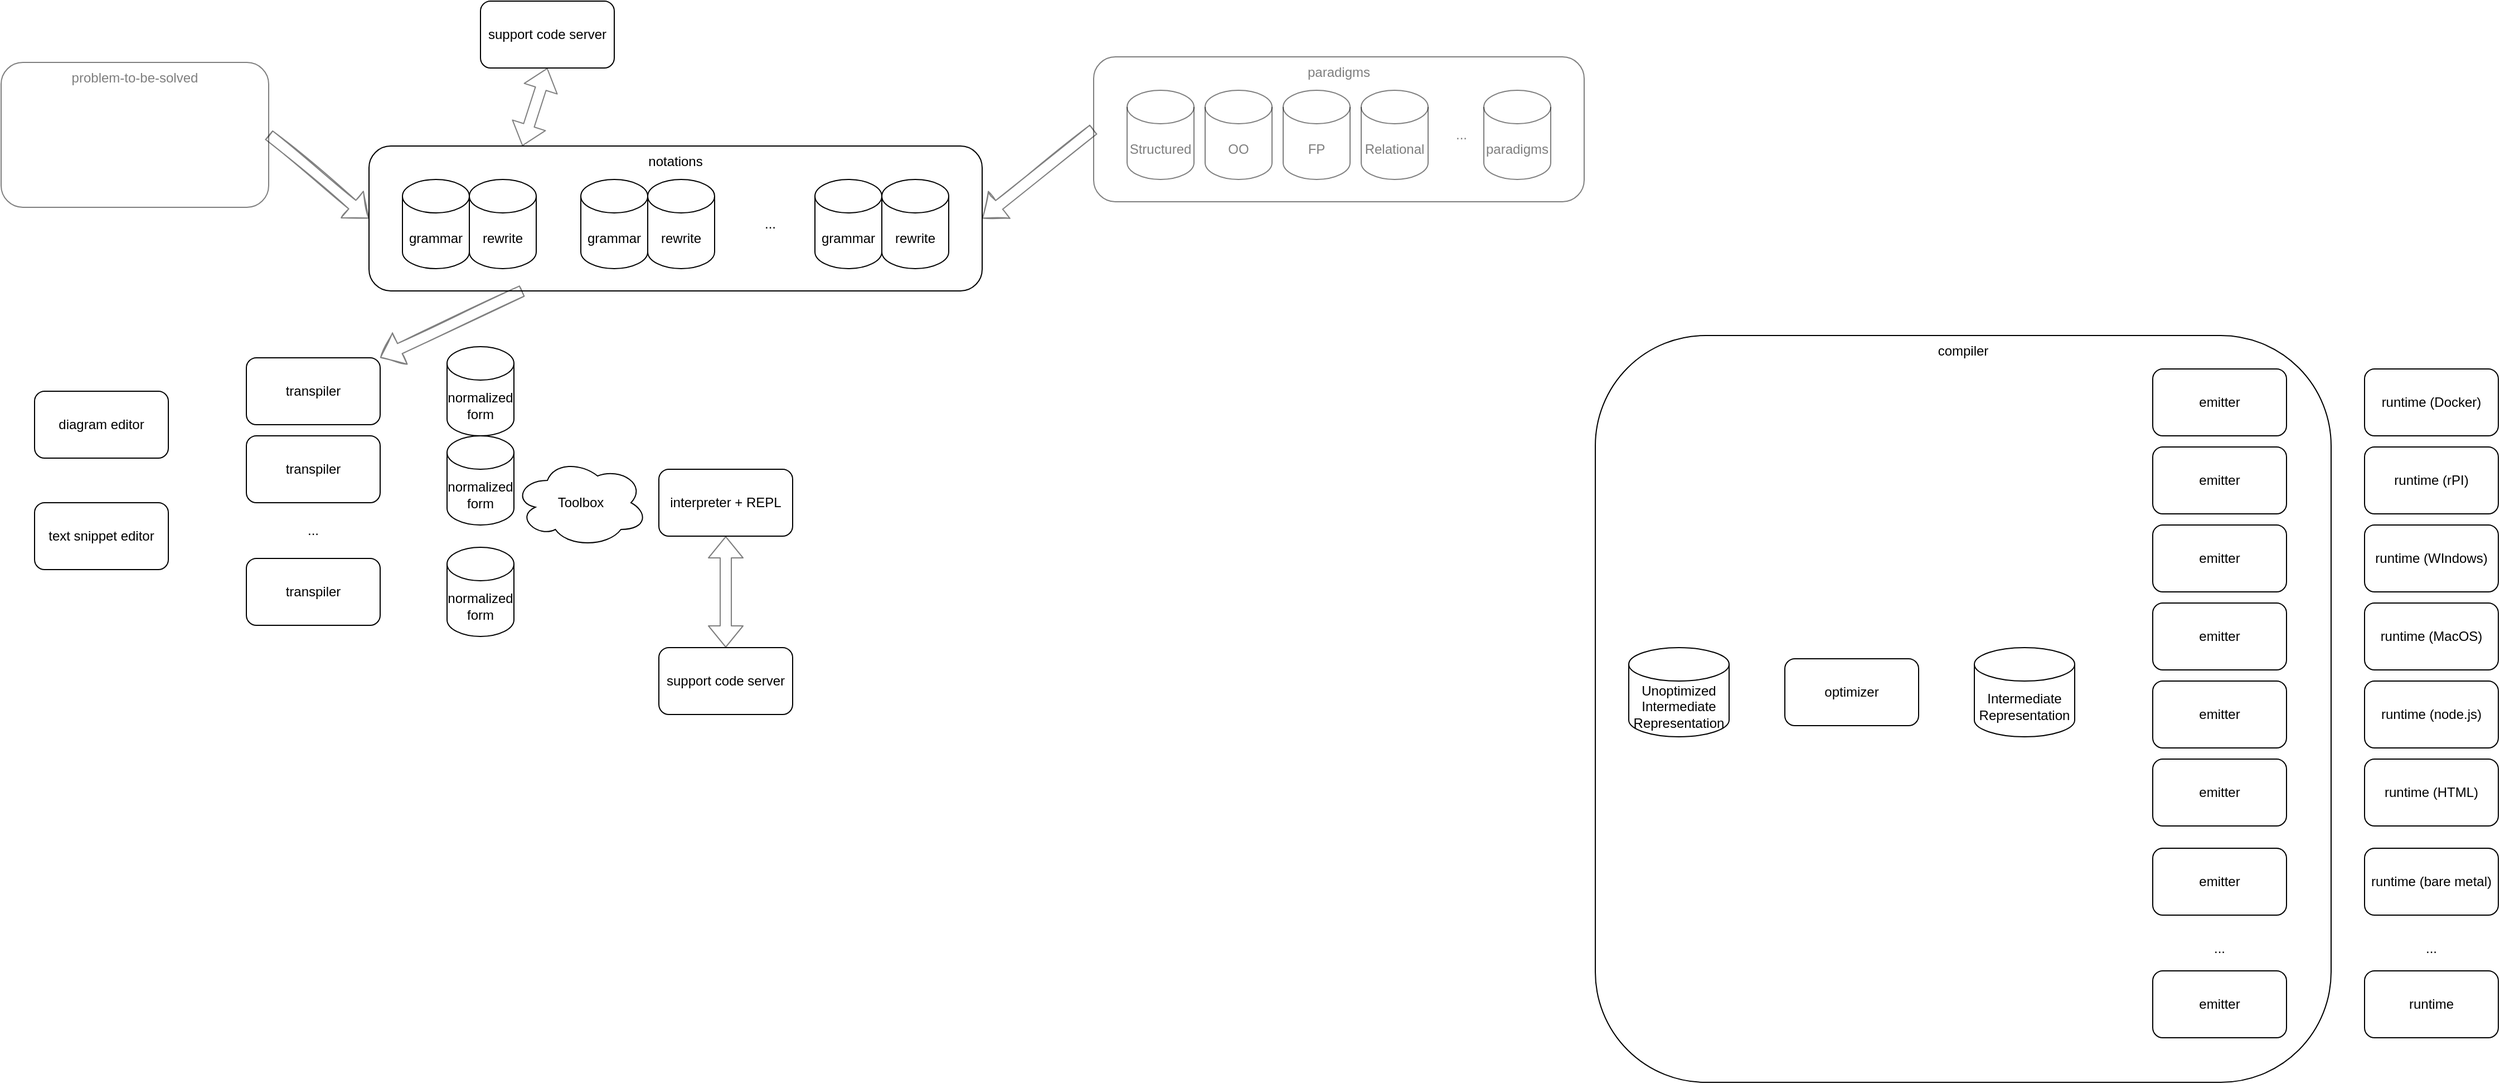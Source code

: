 <mxfile version="14.6.13" type="device" pages="2"><diagram id="VrNBzTi7ZnKgI4KOCtSY" name="Page-1"><mxGraphModel dx="2206" dy="1656" grid="1" gridSize="10" guides="1" tooltips="1" connect="1" arrows="1" fold="1" page="1" pageScale="1" pageWidth="1100" pageHeight="850" math="0" shadow="0"><root><mxCell id="0"/><mxCell id="1" parent="0"/><mxCell id="-MGY4pXZXUhpsx5RkUD6-26" value="notations" style="rounded=1;whiteSpace=wrap;html=1;verticalAlign=top;" parent="1" vertex="1"><mxGeometry x="170" y="10" width="550" height="130" as="geometry"/></mxCell><mxCell id="-MGY4pXZXUhpsx5RkUD6-1" value="interpreter + REPL" style="rounded=1;whiteSpace=wrap;html=1;" parent="1" vertex="1"><mxGeometry x="430" y="300" width="120" height="60" as="geometry"/></mxCell><mxCell id="-MGY4pXZXUhpsx5RkUD6-2" value="compiler" style="rounded=1;whiteSpace=wrap;html=1;verticalAlign=top;" parent="1" vertex="1"><mxGeometry x="1270" y="180" width="660" height="670" as="geometry"/></mxCell><mxCell id="-MGY4pXZXUhpsx5RkUD6-5" value="optimizer" style="rounded=1;whiteSpace=wrap;html=1;" parent="1" vertex="1"><mxGeometry x="1440" y="470" width="120" height="60" as="geometry"/></mxCell><mxCell id="-MGY4pXZXUhpsx5RkUD6-6" value="emitter" style="rounded=1;whiteSpace=wrap;html=1;" parent="1" vertex="1"><mxGeometry x="1770" y="280" width="120" height="60" as="geometry"/></mxCell><mxCell id="-MGY4pXZXUhpsx5RkUD6-7" value="emitter" style="rounded=1;whiteSpace=wrap;html=1;" parent="1" vertex="1"><mxGeometry x="1770" y="420" width="120" height="60" as="geometry"/></mxCell><mxCell id="-MGY4pXZXUhpsx5RkUD6-8" value="emitter" style="rounded=1;whiteSpace=wrap;html=1;" parent="1" vertex="1"><mxGeometry x="1770" y="750" width="120" height="60" as="geometry"/></mxCell><mxCell id="-MGY4pXZXUhpsx5RkUD6-9" value="..." style="text;html=1;strokeColor=none;fillColor=none;align=center;verticalAlign=middle;whiteSpace=wrap;rounded=0;" parent="1" vertex="1"><mxGeometry x="1810" y="720" width="40" height="20" as="geometry"/></mxCell><mxCell id="-MGY4pXZXUhpsx5RkUD6-10" value="diagram editor" style="rounded=1;whiteSpace=wrap;html=1;" parent="1" vertex="1"><mxGeometry x="-130" y="230" width="120" height="60" as="geometry"/></mxCell><mxCell id="-MGY4pXZXUhpsx5RkUD6-11" value="text snippet editor" style="rounded=1;whiteSpace=wrap;html=1;" parent="1" vertex="1"><mxGeometry x="-130" y="330" width="120" height="60" as="geometry"/></mxCell><mxCell id="-MGY4pXZXUhpsx5RkUD6-12" value="Toolbox" style="ellipse;shape=cloud;whiteSpace=wrap;html=1;" parent="1" vertex="1"><mxGeometry x="300" y="290" width="120" height="80" as="geometry"/></mxCell><mxCell id="-MGY4pXZXUhpsx5RkUD6-13" value="grammar" style="shape=cylinder3;whiteSpace=wrap;html=1;boundedLbl=1;backgroundOutline=1;size=15;" parent="1" vertex="1"><mxGeometry x="200" y="40" width="60" height="80" as="geometry"/></mxCell><mxCell id="-MGY4pXZXUhpsx5RkUD6-14" value="rewrite" style="shape=cylinder3;whiteSpace=wrap;html=1;boundedLbl=1;backgroundOutline=1;size=15;" parent="1" vertex="1"><mxGeometry x="260" y="40" width="60" height="80" as="geometry"/></mxCell><mxCell id="-MGY4pXZXUhpsx5RkUD6-15" value="grammar" style="shape=cylinder3;whiteSpace=wrap;html=1;boundedLbl=1;backgroundOutline=1;size=15;" parent="1" vertex="1"><mxGeometry x="360" y="40" width="60" height="80" as="geometry"/></mxCell><mxCell id="-MGY4pXZXUhpsx5RkUD6-16" value="rewrite" style="shape=cylinder3;whiteSpace=wrap;html=1;boundedLbl=1;backgroundOutline=1;size=15;" parent="1" vertex="1"><mxGeometry x="420" y="40" width="60" height="80" as="geometry"/></mxCell><mxCell id="-MGY4pXZXUhpsx5RkUD6-17" value="..." style="text;html=1;strokeColor=none;fillColor=none;align=center;verticalAlign=middle;whiteSpace=wrap;rounded=0;" parent="1" vertex="1"><mxGeometry x="510" y="70" width="40" height="20" as="geometry"/></mxCell><mxCell id="-MGY4pXZXUhpsx5RkUD6-18" value="grammar" style="shape=cylinder3;whiteSpace=wrap;html=1;boundedLbl=1;backgroundOutline=1;size=15;" parent="1" vertex="1"><mxGeometry x="570" y="40" width="60" height="80" as="geometry"/></mxCell><mxCell id="-MGY4pXZXUhpsx5RkUD6-19" value="rewrite" style="shape=cylinder3;whiteSpace=wrap;html=1;boundedLbl=1;backgroundOutline=1;size=15;" parent="1" vertex="1"><mxGeometry x="630" y="40" width="60" height="80" as="geometry"/></mxCell><mxCell id="-MGY4pXZXUhpsx5RkUD6-21" value="runtime (rPI)" style="rounded=1;whiteSpace=wrap;html=1;" parent="1" vertex="1"><mxGeometry x="1960" y="280" width="120" height="60" as="geometry"/></mxCell><mxCell id="-MGY4pXZXUhpsx5RkUD6-22" value="runtime (MacOS)" style="rounded=1;whiteSpace=wrap;html=1;" parent="1" vertex="1"><mxGeometry x="1960" y="420" width="120" height="60" as="geometry"/></mxCell><mxCell id="-MGY4pXZXUhpsx5RkUD6-23" value="runtime" style="rounded=1;whiteSpace=wrap;html=1;" parent="1" vertex="1"><mxGeometry x="1960" y="750" width="120" height="60" as="geometry"/></mxCell><mxCell id="-MGY4pXZXUhpsx5RkUD6-24" value="..." style="text;html=1;strokeColor=none;fillColor=none;align=center;verticalAlign=middle;whiteSpace=wrap;rounded=0;" parent="1" vertex="1"><mxGeometry x="2000" y="720" width="40" height="20" as="geometry"/></mxCell><mxCell id="-MGY4pXZXUhpsx5RkUD6-25" value="normalized form" style="shape=cylinder3;whiteSpace=wrap;html=1;boundedLbl=1;backgroundOutline=1;size=15;" parent="1" vertex="1"><mxGeometry x="240" y="190" width="60" height="80" as="geometry"/></mxCell><mxCell id="-MGY4pXZXUhpsx5RkUD6-27" value="transpiler" style="rounded=1;whiteSpace=wrap;html=1;" parent="1" vertex="1"><mxGeometry x="60" y="200" width="120" height="60" as="geometry"/></mxCell><mxCell id="-MGY4pXZXUhpsx5RkUD6-28" value="transpiler" style="rounded=1;whiteSpace=wrap;html=1;" parent="1" vertex="1"><mxGeometry x="60" y="270" width="120" height="60" as="geometry"/></mxCell><mxCell id="-MGY4pXZXUhpsx5RkUD6-29" value="transpiler" style="rounded=1;whiteSpace=wrap;html=1;" parent="1" vertex="1"><mxGeometry x="60" y="380" width="120" height="60" as="geometry"/></mxCell><mxCell id="-MGY4pXZXUhpsx5RkUD6-30" value="..." style="text;html=1;strokeColor=none;fillColor=none;align=center;verticalAlign=middle;whiteSpace=wrap;rounded=0;" parent="1" vertex="1"><mxGeometry x="100" y="345" width="40" height="20" as="geometry"/></mxCell><mxCell id="-MGY4pXZXUhpsx5RkUD6-31" value="paradigms" style="rounded=1;whiteSpace=wrap;html=1;verticalAlign=top;opacity=50;textOpacity=50;" parent="1" vertex="1"><mxGeometry x="820" y="-70" width="440" height="130" as="geometry"/></mxCell><mxCell id="-MGY4pXZXUhpsx5RkUD6-32" value="Structured" style="shape=cylinder3;whiteSpace=wrap;html=1;boundedLbl=1;backgroundOutline=1;size=15;opacity=50;textOpacity=50;" parent="1" vertex="1"><mxGeometry x="850" y="-40" width="60" height="80" as="geometry"/></mxCell><mxCell id="-MGY4pXZXUhpsx5RkUD6-34" value="OO" style="shape=cylinder3;whiteSpace=wrap;html=1;boundedLbl=1;backgroundOutline=1;size=15;opacity=50;textOpacity=50;" parent="1" vertex="1"><mxGeometry x="920" y="-40" width="60" height="80" as="geometry"/></mxCell><mxCell id="-MGY4pXZXUhpsx5RkUD6-36" value="..." style="text;html=1;strokeColor=none;fillColor=none;align=center;verticalAlign=middle;whiteSpace=wrap;rounded=0;opacity=50;textOpacity=50;" parent="1" vertex="1"><mxGeometry x="1130" y="-10" width="40" height="20" as="geometry"/></mxCell><mxCell id="-MGY4pXZXUhpsx5RkUD6-37" value="paradigms" style="shape=cylinder3;whiteSpace=wrap;html=1;boundedLbl=1;backgroundOutline=1;size=15;opacity=50;textOpacity=50;" parent="1" vertex="1"><mxGeometry x="1170" y="-40" width="60" height="80" as="geometry"/></mxCell><mxCell id="-MGY4pXZXUhpsx5RkUD6-39" value="FP" style="shape=cylinder3;whiteSpace=wrap;html=1;boundedLbl=1;backgroundOutline=1;size=15;opacity=50;textOpacity=50;" parent="1" vertex="1"><mxGeometry x="990" y="-40" width="60" height="80" as="geometry"/></mxCell><mxCell id="-MGY4pXZXUhpsx5RkUD6-40" value="Relational" style="shape=cylinder3;whiteSpace=wrap;html=1;boundedLbl=1;backgroundOutline=1;size=15;opacity=50;textOpacity=50;" parent="1" vertex="1"><mxGeometry x="1060" y="-40" width="60" height="80" as="geometry"/></mxCell><mxCell id="-MGY4pXZXUhpsx5RkUD6-41" value="" style="shape=flexArrow;endArrow=classic;html=1;entryX=1;entryY=0.5;entryDx=0;entryDy=0;exitX=0;exitY=0.5;exitDx=0;exitDy=0;sketch=1;rounded=0;opacity=50;" parent="1" source="-MGY4pXZXUhpsx5RkUD6-31" target="-MGY4pXZXUhpsx5RkUD6-26" edge="1"><mxGeometry width="50" height="50" relative="1" as="geometry"><mxPoint x="920" y="290" as="sourcePoint"/><mxPoint x="970" y="240" as="targetPoint"/></mxGeometry></mxCell><mxCell id="-MGY4pXZXUhpsx5RkUD6-42" value="emitter" style="rounded=1;whiteSpace=wrap;html=1;" parent="1" vertex="1"><mxGeometry x="1770" y="350" width="120" height="60" as="geometry"/></mxCell><mxCell id="-MGY4pXZXUhpsx5RkUD6-43" value="runtime (WIndows)" style="rounded=1;whiteSpace=wrap;html=1;" parent="1" vertex="1"><mxGeometry x="1960" y="350" width="120" height="60" as="geometry"/></mxCell><mxCell id="-MGY4pXZXUhpsx5RkUD6-56" value="emitter" style="rounded=1;whiteSpace=wrap;html=1;" parent="1" vertex="1"><mxGeometry x="1770" y="490" width="120" height="60" as="geometry"/></mxCell><mxCell id="-MGY4pXZXUhpsx5RkUD6-57" value="runtime (node.js)" style="rounded=1;whiteSpace=wrap;html=1;" parent="1" vertex="1"><mxGeometry x="1960" y="490" width="120" height="60" as="geometry"/></mxCell><mxCell id="-MGY4pXZXUhpsx5RkUD6-58" value="emitter" style="rounded=1;whiteSpace=wrap;html=1;" parent="1" vertex="1"><mxGeometry x="1770" y="560" width="120" height="60" as="geometry"/></mxCell><mxCell id="-MGY4pXZXUhpsx5RkUD6-59" value="runtime (HTML)" style="rounded=1;whiteSpace=wrap;html=1;" parent="1" vertex="1"><mxGeometry x="1960" y="560" width="120" height="60" as="geometry"/></mxCell><mxCell id="-MGY4pXZXUhpsx5RkUD6-60" value="normalized form" style="shape=cylinder3;whiteSpace=wrap;html=1;boundedLbl=1;backgroundOutline=1;size=15;" parent="1" vertex="1"><mxGeometry x="240" y="270" width="60" height="80" as="geometry"/></mxCell><mxCell id="-MGY4pXZXUhpsx5RkUD6-61" value="normalized form" style="shape=cylinder3;whiteSpace=wrap;html=1;boundedLbl=1;backgroundOutline=1;size=15;" parent="1" vertex="1"><mxGeometry x="240" y="370" width="60" height="80" as="geometry"/></mxCell><mxCell id="-MGY4pXZXUhpsx5RkUD6-62" value="Intermediate&lt;br&gt;Representation" style="shape=cylinder3;whiteSpace=wrap;html=1;boundedLbl=1;backgroundOutline=1;size=15;" parent="1" vertex="1"><mxGeometry x="1610" y="460" width="90" height="80" as="geometry"/></mxCell><mxCell id="-MGY4pXZXUhpsx5RkUD6-63" value="emitter" style="rounded=1;whiteSpace=wrap;html=1;" parent="1" vertex="1"><mxGeometry x="1770" y="640" width="120" height="60" as="geometry"/></mxCell><mxCell id="-MGY4pXZXUhpsx5RkUD6-64" value="runtime (bare metal)" style="rounded=1;whiteSpace=wrap;html=1;" parent="1" vertex="1"><mxGeometry x="1960" y="640" width="120" height="60" as="geometry"/></mxCell><mxCell id="-MGY4pXZXUhpsx5RkUD6-65" value="" style="shape=flexArrow;endArrow=classic;html=1;entryX=1;entryY=0;entryDx=0;entryDy=0;exitX=0.25;exitY=1;exitDx=0;exitDy=0;sketch=1;rounded=0;opacity=50;" parent="1" source="-MGY4pXZXUhpsx5RkUD6-26" target="-MGY4pXZXUhpsx5RkUD6-27" edge="1"><mxGeometry width="50" height="50" relative="1" as="geometry"><mxPoint x="440" y="160" as="sourcePoint"/><mxPoint x="340" y="240" as="targetPoint"/></mxGeometry></mxCell><mxCell id="-MGY4pXZXUhpsx5RkUD6-66" value="Unoptimized&lt;br&gt;Intermediate&lt;br&gt;Representation" style="shape=cylinder3;whiteSpace=wrap;html=1;boundedLbl=1;backgroundOutline=1;size=15;" parent="1" vertex="1"><mxGeometry x="1300" y="460" width="90" height="80" as="geometry"/></mxCell><mxCell id="-MGY4pXZXUhpsx5RkUD6-67" value="emitter" style="rounded=1;whiteSpace=wrap;html=1;" parent="1" vertex="1"><mxGeometry x="1770" y="210" width="120" height="60" as="geometry"/></mxCell><mxCell id="-MGY4pXZXUhpsx5RkUD6-68" value="runtime (Docker)" style="rounded=1;whiteSpace=wrap;html=1;" parent="1" vertex="1"><mxGeometry x="1960" y="210" width="120" height="60" as="geometry"/></mxCell><mxCell id="-MGY4pXZXUhpsx5RkUD6-69" value="support code server" style="rounded=1;whiteSpace=wrap;html=1;" parent="1" vertex="1"><mxGeometry x="430" y="460" width="120" height="60" as="geometry"/></mxCell><mxCell id="-MGY4pXZXUhpsx5RkUD6-70" value="" style="shape=flexArrow;endArrow=classic;startArrow=classic;html=1;opacity=50;entryX=0.5;entryY=1;entryDx=0;entryDy=0;" parent="1" target="-MGY4pXZXUhpsx5RkUD6-1" edge="1"><mxGeometry width="100" height="100" relative="1" as="geometry"><mxPoint x="490" y="460" as="sourcePoint"/><mxPoint x="570" y="400" as="targetPoint"/></mxGeometry></mxCell><mxCell id="1OcBo8swEpJ-16t5-wqH-1" value="problem-to-be-solved" style="rounded=1;whiteSpace=wrap;html=1;verticalAlign=top;opacity=50;textOpacity=50;" vertex="1" parent="1"><mxGeometry x="-160" y="-65" width="240" height="130" as="geometry"/></mxCell><mxCell id="1OcBo8swEpJ-16t5-wqH-8" value="" style="shape=flexArrow;endArrow=classic;html=1;entryX=0;entryY=0.5;entryDx=0;entryDy=0;exitX=1;exitY=0.5;exitDx=0;exitDy=0;sketch=1;rounded=0;opacity=50;" edge="1" parent="1" source="1OcBo8swEpJ-16t5-wqH-1" target="-MGY4pXZXUhpsx5RkUD6-26"><mxGeometry width="50" height="50" relative="1" as="geometry"><mxPoint x="830" y="5" as="sourcePoint"/><mxPoint x="730" y="85" as="targetPoint"/></mxGeometry></mxCell><mxCell id="aLnm9FbaRk4n4bxKzAi1-1" value="support code server" style="rounded=1;whiteSpace=wrap;html=1;" vertex="1" parent="1"><mxGeometry x="270" y="-120" width="120" height="60" as="geometry"/></mxCell><mxCell id="aLnm9FbaRk4n4bxKzAi1-2" value="" style="shape=flexArrow;endArrow=classic;startArrow=classic;html=1;opacity=50;entryX=0.5;entryY=1;entryDx=0;entryDy=0;exitX=0.25;exitY=0;exitDx=0;exitDy=0;" edge="1" parent="1" source="-MGY4pXZXUhpsx5RkUD6-26" target="aLnm9FbaRk4n4bxKzAi1-1"><mxGeometry width="100" height="100" relative="1" as="geometry"><mxPoint x="460" y="10" as="sourcePoint"/><mxPoint x="460" y="-90" as="targetPoint"/></mxGeometry></mxCell></root></mxGraphModel></diagram><diagram name="technologies" id="iewdpzXfHkTD5tDiHWxM"><mxGraphModel dx="2206" dy="1656" grid="1" gridSize="10" guides="1" tooltips="1" connect="1" arrows="1" fold="1" page="1" pageScale="1" pageWidth="1100" pageHeight="850" math="0" shadow="0"><root><mxCell id="C7EG3Fc0nd4lg2Vo330a-0"/><mxCell id="C7EG3Fc0nd4lg2Vo330a-1" parent="C7EG3Fc0nd4lg2Vo330a-0"/><mxCell id="C7EG3Fc0nd4lg2Vo330a-2" value="notations" style="rounded=1;whiteSpace=wrap;html=1;verticalAlign=top;textOpacity=50;opacity=50;" vertex="1" parent="C7EG3Fc0nd4lg2Vo330a-1"><mxGeometry x="170" y="10" width="550" height="130" as="geometry"/></mxCell><mxCell id="C7EG3Fc0nd4lg2Vo330a-3" value="interpreter + REPL" style="rounded=1;whiteSpace=wrap;html=1;textOpacity=50;opacity=50;" vertex="1" parent="C7EG3Fc0nd4lg2Vo330a-1"><mxGeometry x="430" y="300" width="120" height="60" as="geometry"/></mxCell><mxCell id="C7EG3Fc0nd4lg2Vo330a-4" value="compiler" style="rounded=1;whiteSpace=wrap;html=1;verticalAlign=top;textOpacity=50;opacity=50;" vertex="1" parent="C7EG3Fc0nd4lg2Vo330a-1"><mxGeometry x="1270" y="180" width="660" height="670" as="geometry"/></mxCell><mxCell id="C7EG3Fc0nd4lg2Vo330a-5" value="optimizer" style="rounded=1;whiteSpace=wrap;html=1;textOpacity=50;opacity=50;" vertex="1" parent="C7EG3Fc0nd4lg2Vo330a-1"><mxGeometry x="1440" y="470" width="120" height="60" as="geometry"/></mxCell><mxCell id="C7EG3Fc0nd4lg2Vo330a-6" value="emitter" style="rounded=1;whiteSpace=wrap;html=1;textOpacity=50;opacity=50;" vertex="1" parent="C7EG3Fc0nd4lg2Vo330a-1"><mxGeometry x="1770" y="280" width="120" height="60" as="geometry"/></mxCell><mxCell id="C7EG3Fc0nd4lg2Vo330a-7" value="emitter" style="rounded=1;whiteSpace=wrap;html=1;textOpacity=50;opacity=50;" vertex="1" parent="C7EG3Fc0nd4lg2Vo330a-1"><mxGeometry x="1770" y="420" width="120" height="60" as="geometry"/></mxCell><mxCell id="C7EG3Fc0nd4lg2Vo330a-8" value="emitter" style="rounded=1;whiteSpace=wrap;html=1;textOpacity=50;opacity=50;" vertex="1" parent="C7EG3Fc0nd4lg2Vo330a-1"><mxGeometry x="1770" y="750" width="120" height="60" as="geometry"/></mxCell><mxCell id="C7EG3Fc0nd4lg2Vo330a-9" value="..." style="text;html=1;strokeColor=none;fillColor=none;align=center;verticalAlign=middle;whiteSpace=wrap;rounded=0;textOpacity=50;opacity=50;" vertex="1" parent="C7EG3Fc0nd4lg2Vo330a-1"><mxGeometry x="1810" y="720" width="40" height="20" as="geometry"/></mxCell><mxCell id="C7EG3Fc0nd4lg2Vo330a-10" value="diagram editor" style="rounded=1;whiteSpace=wrap;html=1;textOpacity=50;opacity=50;verticalAlign=top;" vertex="1" parent="C7EG3Fc0nd4lg2Vo330a-1"><mxGeometry x="-130" y="230" width="120" height="60" as="geometry"/></mxCell><mxCell id="C7EG3Fc0nd4lg2Vo330a-11" value="text snippet editor" style="rounded=1;whiteSpace=wrap;html=1;textOpacity=50;opacity=50;verticalAlign=top;" vertex="1" parent="C7EG3Fc0nd4lg2Vo330a-1"><mxGeometry x="-130" y="330" width="120" height="60" as="geometry"/></mxCell><mxCell id="C7EG3Fc0nd4lg2Vo330a-12" value="Toolbox" style="ellipse;shape=cloud;whiteSpace=wrap;html=1;textOpacity=50;opacity=50;" vertex="1" parent="C7EG3Fc0nd4lg2Vo330a-1"><mxGeometry x="300" y="290" width="120" height="80" as="geometry"/></mxCell><mxCell id="C7EG3Fc0nd4lg2Vo330a-13" value="grammar" style="shape=cylinder3;whiteSpace=wrap;html=1;boundedLbl=1;backgroundOutline=1;size=15;textOpacity=50;opacity=50;" vertex="1" parent="C7EG3Fc0nd4lg2Vo330a-1"><mxGeometry x="200" y="40" width="60" height="80" as="geometry"/></mxCell><mxCell id="C7EG3Fc0nd4lg2Vo330a-14" value="rewrite" style="shape=cylinder3;whiteSpace=wrap;html=1;boundedLbl=1;backgroundOutline=1;size=15;textOpacity=50;opacity=50;" vertex="1" parent="C7EG3Fc0nd4lg2Vo330a-1"><mxGeometry x="260" y="40" width="60" height="80" as="geometry"/></mxCell><mxCell id="C7EG3Fc0nd4lg2Vo330a-15" value="grammar" style="shape=cylinder3;whiteSpace=wrap;html=1;boundedLbl=1;backgroundOutline=1;size=15;textOpacity=50;opacity=50;" vertex="1" parent="C7EG3Fc0nd4lg2Vo330a-1"><mxGeometry x="360" y="40" width="60" height="80" as="geometry"/></mxCell><mxCell id="C7EG3Fc0nd4lg2Vo330a-16" value="rewrite" style="shape=cylinder3;whiteSpace=wrap;html=1;boundedLbl=1;backgroundOutline=1;size=15;textOpacity=50;opacity=50;" vertex="1" parent="C7EG3Fc0nd4lg2Vo330a-1"><mxGeometry x="420" y="40" width="60" height="80" as="geometry"/></mxCell><mxCell id="C7EG3Fc0nd4lg2Vo330a-17" value="..." style="text;html=1;strokeColor=none;fillColor=none;align=center;verticalAlign=middle;whiteSpace=wrap;rounded=0;textOpacity=50;opacity=50;" vertex="1" parent="C7EG3Fc0nd4lg2Vo330a-1"><mxGeometry x="510" y="70" width="40" height="20" as="geometry"/></mxCell><mxCell id="C7EG3Fc0nd4lg2Vo330a-18" value="grammar" style="shape=cylinder3;whiteSpace=wrap;html=1;boundedLbl=1;backgroundOutline=1;size=15;textOpacity=50;opacity=50;" vertex="1" parent="C7EG3Fc0nd4lg2Vo330a-1"><mxGeometry x="570" y="40" width="60" height="80" as="geometry"/></mxCell><mxCell id="C7EG3Fc0nd4lg2Vo330a-19" value="rewrite" style="shape=cylinder3;whiteSpace=wrap;html=1;boundedLbl=1;backgroundOutline=1;size=15;textOpacity=50;opacity=50;" vertex="1" parent="C7EG3Fc0nd4lg2Vo330a-1"><mxGeometry x="630" y="40" width="60" height="80" as="geometry"/></mxCell><mxCell id="C7EG3Fc0nd4lg2Vo330a-20" value="runtime (rPI)" style="rounded=1;whiteSpace=wrap;html=1;textOpacity=50;opacity=50;" vertex="1" parent="C7EG3Fc0nd4lg2Vo330a-1"><mxGeometry x="1960" y="280" width="120" height="60" as="geometry"/></mxCell><mxCell id="C7EG3Fc0nd4lg2Vo330a-21" value="runtime (MacOS)" style="rounded=1;whiteSpace=wrap;html=1;textOpacity=50;opacity=50;" vertex="1" parent="C7EG3Fc0nd4lg2Vo330a-1"><mxGeometry x="1960" y="420" width="120" height="60" as="geometry"/></mxCell><mxCell id="C7EG3Fc0nd4lg2Vo330a-22" value="runtime" style="rounded=1;whiteSpace=wrap;html=1;textOpacity=50;opacity=50;" vertex="1" parent="C7EG3Fc0nd4lg2Vo330a-1"><mxGeometry x="1960" y="750" width="120" height="60" as="geometry"/></mxCell><mxCell id="C7EG3Fc0nd4lg2Vo330a-23" value="..." style="text;html=1;strokeColor=none;fillColor=none;align=center;verticalAlign=middle;whiteSpace=wrap;rounded=0;textOpacity=50;opacity=50;" vertex="1" parent="C7EG3Fc0nd4lg2Vo330a-1"><mxGeometry x="2000" y="720" width="40" height="20" as="geometry"/></mxCell><mxCell id="C7EG3Fc0nd4lg2Vo330a-24" value="normalized form" style="shape=cylinder3;whiteSpace=wrap;html=1;boundedLbl=1;backgroundOutline=1;size=15;textOpacity=50;opacity=50;" vertex="1" parent="C7EG3Fc0nd4lg2Vo330a-1"><mxGeometry x="240" y="190" width="60" height="80" as="geometry"/></mxCell><mxCell id="C7EG3Fc0nd4lg2Vo330a-25" value="transpiler" style="rounded=1;whiteSpace=wrap;html=1;textOpacity=50;opacity=50;verticalAlign=top;" vertex="1" parent="C7EG3Fc0nd4lg2Vo330a-1"><mxGeometry x="60" y="200" width="120" height="60" as="geometry"/></mxCell><mxCell id="C7EG3Fc0nd4lg2Vo330a-26" value="transpiler" style="rounded=1;whiteSpace=wrap;html=1;textOpacity=50;opacity=50;verticalAlign=top;" vertex="1" parent="C7EG3Fc0nd4lg2Vo330a-1"><mxGeometry x="60" y="270" width="120" height="60" as="geometry"/></mxCell><mxCell id="C7EG3Fc0nd4lg2Vo330a-27" value="transpiler" style="rounded=1;whiteSpace=wrap;html=1;textOpacity=50;opacity=50;verticalAlign=top;" vertex="1" parent="C7EG3Fc0nd4lg2Vo330a-1"><mxGeometry x="60" y="380" width="120" height="60" as="geometry"/></mxCell><mxCell id="C7EG3Fc0nd4lg2Vo330a-28" value="..." style="text;html=1;strokeColor=none;fillColor=none;align=center;verticalAlign=top;whiteSpace=wrap;rounded=0;textOpacity=50;opacity=50;" vertex="1" parent="C7EG3Fc0nd4lg2Vo330a-1"><mxGeometry x="100" y="345" width="40" height="20" as="geometry"/></mxCell><mxCell id="C7EG3Fc0nd4lg2Vo330a-29" value="paradigms" style="rounded=1;whiteSpace=wrap;html=1;verticalAlign=top;opacity=50;textOpacity=50;" vertex="1" parent="C7EG3Fc0nd4lg2Vo330a-1"><mxGeometry x="820" y="-70" width="440" height="130" as="geometry"/></mxCell><mxCell id="C7EG3Fc0nd4lg2Vo330a-30" value="Structured" style="shape=cylinder3;whiteSpace=wrap;html=1;boundedLbl=1;backgroundOutline=1;size=15;opacity=50;textOpacity=50;" vertex="1" parent="C7EG3Fc0nd4lg2Vo330a-1"><mxGeometry x="850" y="-40" width="60" height="80" as="geometry"/></mxCell><mxCell id="C7EG3Fc0nd4lg2Vo330a-31" value="OO" style="shape=cylinder3;whiteSpace=wrap;html=1;boundedLbl=1;backgroundOutline=1;size=15;opacity=50;textOpacity=50;" vertex="1" parent="C7EG3Fc0nd4lg2Vo330a-1"><mxGeometry x="920" y="-40" width="60" height="80" as="geometry"/></mxCell><mxCell id="C7EG3Fc0nd4lg2Vo330a-32" value="..." style="text;html=1;strokeColor=none;fillColor=none;align=center;verticalAlign=middle;whiteSpace=wrap;rounded=0;opacity=50;textOpacity=50;" vertex="1" parent="C7EG3Fc0nd4lg2Vo330a-1"><mxGeometry x="1130" y="-10" width="40" height="20" as="geometry"/></mxCell><mxCell id="C7EG3Fc0nd4lg2Vo330a-33" value="paradigms" style="shape=cylinder3;whiteSpace=wrap;html=1;boundedLbl=1;backgroundOutline=1;size=15;opacity=50;textOpacity=50;" vertex="1" parent="C7EG3Fc0nd4lg2Vo330a-1"><mxGeometry x="1170" y="-40" width="60" height="80" as="geometry"/></mxCell><mxCell id="C7EG3Fc0nd4lg2Vo330a-34" value="FP" style="shape=cylinder3;whiteSpace=wrap;html=1;boundedLbl=1;backgroundOutline=1;size=15;opacity=50;textOpacity=50;" vertex="1" parent="C7EG3Fc0nd4lg2Vo330a-1"><mxGeometry x="990" y="-40" width="60" height="80" as="geometry"/></mxCell><mxCell id="C7EG3Fc0nd4lg2Vo330a-35" value="Relational" style="shape=cylinder3;whiteSpace=wrap;html=1;boundedLbl=1;backgroundOutline=1;size=15;opacity=50;textOpacity=50;" vertex="1" parent="C7EG3Fc0nd4lg2Vo330a-1"><mxGeometry x="1060" y="-40" width="60" height="80" as="geometry"/></mxCell><mxCell id="C7EG3Fc0nd4lg2Vo330a-36" value="" style="shape=flexArrow;endArrow=classic;html=1;entryX=1;entryY=0.5;entryDx=0;entryDy=0;exitX=0;exitY=0.5;exitDx=0;exitDy=0;sketch=1;rounded=0;opacity=50;textOpacity=50;" edge="1" parent="C7EG3Fc0nd4lg2Vo330a-1" source="C7EG3Fc0nd4lg2Vo330a-29" target="C7EG3Fc0nd4lg2Vo330a-2"><mxGeometry width="50" height="50" relative="1" as="geometry"><mxPoint x="920" y="290" as="sourcePoint"/><mxPoint x="970" y="240" as="targetPoint"/></mxGeometry></mxCell><mxCell id="C7EG3Fc0nd4lg2Vo330a-37" value="emitter" style="rounded=1;whiteSpace=wrap;html=1;textOpacity=50;opacity=50;" vertex="1" parent="C7EG3Fc0nd4lg2Vo330a-1"><mxGeometry x="1770" y="350" width="120" height="60" as="geometry"/></mxCell><mxCell id="C7EG3Fc0nd4lg2Vo330a-38" value="runtime (WIndows)" style="rounded=1;whiteSpace=wrap;html=1;textOpacity=50;opacity=50;" vertex="1" parent="C7EG3Fc0nd4lg2Vo330a-1"><mxGeometry x="1960" y="350" width="120" height="60" as="geometry"/></mxCell><mxCell id="C7EG3Fc0nd4lg2Vo330a-39" value="emitter" style="rounded=1;whiteSpace=wrap;html=1;textOpacity=50;opacity=50;" vertex="1" parent="C7EG3Fc0nd4lg2Vo330a-1"><mxGeometry x="1770" y="490" width="120" height="60" as="geometry"/></mxCell><mxCell id="C7EG3Fc0nd4lg2Vo330a-40" value="runtime (node.js)" style="rounded=1;whiteSpace=wrap;html=1;textOpacity=50;opacity=50;" vertex="1" parent="C7EG3Fc0nd4lg2Vo330a-1"><mxGeometry x="1960" y="490" width="120" height="60" as="geometry"/></mxCell><mxCell id="C7EG3Fc0nd4lg2Vo330a-41" value="emitter" style="rounded=1;whiteSpace=wrap;html=1;textOpacity=50;opacity=50;" vertex="1" parent="C7EG3Fc0nd4lg2Vo330a-1"><mxGeometry x="1770" y="560" width="120" height="60" as="geometry"/></mxCell><mxCell id="C7EG3Fc0nd4lg2Vo330a-42" value="runtime (HTML)" style="rounded=1;whiteSpace=wrap;html=1;textOpacity=50;opacity=50;" vertex="1" parent="C7EG3Fc0nd4lg2Vo330a-1"><mxGeometry x="1960" y="560" width="120" height="60" as="geometry"/></mxCell><mxCell id="C7EG3Fc0nd4lg2Vo330a-43" value="normalized form" style="shape=cylinder3;whiteSpace=wrap;html=1;boundedLbl=1;backgroundOutline=1;size=15;textOpacity=50;opacity=50;" vertex="1" parent="C7EG3Fc0nd4lg2Vo330a-1"><mxGeometry x="240" y="270" width="60" height="80" as="geometry"/></mxCell><mxCell id="C7EG3Fc0nd4lg2Vo330a-44" value="normalized form" style="shape=cylinder3;whiteSpace=wrap;html=1;boundedLbl=1;backgroundOutline=1;size=15;textOpacity=50;opacity=50;" vertex="1" parent="C7EG3Fc0nd4lg2Vo330a-1"><mxGeometry x="240" y="370" width="60" height="80" as="geometry"/></mxCell><mxCell id="C7EG3Fc0nd4lg2Vo330a-45" value="Intermediate&lt;br&gt;Representation" style="shape=cylinder3;whiteSpace=wrap;html=1;boundedLbl=1;backgroundOutline=1;size=15;textOpacity=50;opacity=50;" vertex="1" parent="C7EG3Fc0nd4lg2Vo330a-1"><mxGeometry x="1610" y="460" width="90" height="80" as="geometry"/></mxCell><mxCell id="C7EG3Fc0nd4lg2Vo330a-46" value="emitter" style="rounded=1;whiteSpace=wrap;html=1;textOpacity=50;opacity=50;" vertex="1" parent="C7EG3Fc0nd4lg2Vo330a-1"><mxGeometry x="1770" y="640" width="120" height="60" as="geometry"/></mxCell><mxCell id="C7EG3Fc0nd4lg2Vo330a-47" value="runtime (bare metal)" style="rounded=1;whiteSpace=wrap;html=1;textOpacity=50;opacity=50;" vertex="1" parent="C7EG3Fc0nd4lg2Vo330a-1"><mxGeometry x="1960" y="640" width="120" height="60" as="geometry"/></mxCell><mxCell id="C7EG3Fc0nd4lg2Vo330a-48" value="" style="shape=flexArrow;endArrow=classic;html=1;entryX=1;entryY=0;entryDx=0;entryDy=0;exitX=0.25;exitY=1;exitDx=0;exitDy=0;sketch=1;rounded=0;opacity=50;textOpacity=50;" edge="1" parent="C7EG3Fc0nd4lg2Vo330a-1" source="C7EG3Fc0nd4lg2Vo330a-2" target="C7EG3Fc0nd4lg2Vo330a-25"><mxGeometry width="50" height="50" relative="1" as="geometry"><mxPoint x="440" y="160" as="sourcePoint"/><mxPoint x="340" y="240" as="targetPoint"/></mxGeometry></mxCell><mxCell id="C7EG3Fc0nd4lg2Vo330a-49" value="Unoptimized&lt;br&gt;Intermediate&lt;br&gt;Representation" style="shape=cylinder3;whiteSpace=wrap;html=1;boundedLbl=1;backgroundOutline=1;size=15;textOpacity=50;opacity=50;" vertex="1" parent="C7EG3Fc0nd4lg2Vo330a-1"><mxGeometry x="1300" y="460" width="90" height="80" as="geometry"/></mxCell><mxCell id="C7EG3Fc0nd4lg2Vo330a-50" value="emitter" style="rounded=1;whiteSpace=wrap;html=1;textOpacity=50;opacity=50;" vertex="1" parent="C7EG3Fc0nd4lg2Vo330a-1"><mxGeometry x="1770" y="210" width="120" height="60" as="geometry"/></mxCell><mxCell id="C7EG3Fc0nd4lg2Vo330a-51" value="runtime (Docker)" style="rounded=1;whiteSpace=wrap;html=1;textOpacity=50;opacity=50;" vertex="1" parent="C7EG3Fc0nd4lg2Vo330a-1"><mxGeometry x="1960" y="210" width="120" height="60" as="geometry"/></mxCell><mxCell id="C7EG3Fc0nd4lg2Vo330a-52" value="support code server" style="rounded=1;whiteSpace=wrap;html=1;textOpacity=50;opacity=50;" vertex="1" parent="C7EG3Fc0nd4lg2Vo330a-1"><mxGeometry x="430" y="460" width="120" height="60" as="geometry"/></mxCell><mxCell id="C7EG3Fc0nd4lg2Vo330a-53" value="" style="shape=flexArrow;endArrow=classic;startArrow=classic;html=1;opacity=50;entryX=0.5;entryY=1;entryDx=0;entryDy=0;textOpacity=50;" edge="1" parent="C7EG3Fc0nd4lg2Vo330a-1" target="C7EG3Fc0nd4lg2Vo330a-3"><mxGeometry width="100" height="100" relative="1" as="geometry"><mxPoint x="490" y="460" as="sourcePoint"/><mxPoint x="570" y="400" as="targetPoint"/></mxGeometry></mxCell><mxCell id="C7EG3Fc0nd4lg2Vo330a-54" value="problem-to-be-solved" style="rounded=1;whiteSpace=wrap;html=1;verticalAlign=top;opacity=50;textOpacity=50;" vertex="1" parent="C7EG3Fc0nd4lg2Vo330a-1"><mxGeometry x="-160" y="-65" width="240" height="130" as="geometry"/></mxCell><mxCell id="C7EG3Fc0nd4lg2Vo330a-55" value="" style="shape=flexArrow;endArrow=classic;html=1;entryX=0;entryY=0.5;entryDx=0;entryDy=0;exitX=1;exitY=0.5;exitDx=0;exitDy=0;sketch=1;rounded=0;opacity=50;textOpacity=50;" edge="1" parent="C7EG3Fc0nd4lg2Vo330a-1" source="C7EG3Fc0nd4lg2Vo330a-54" target="C7EG3Fc0nd4lg2Vo330a-2"><mxGeometry width="50" height="50" relative="1" as="geometry"><mxPoint x="830" y="5" as="sourcePoint"/><mxPoint x="730" y="85" as="targetPoint"/></mxGeometry></mxCell><mxCell id="C7EG3Fc0nd4lg2Vo330a-56" value="&lt;h1&gt;Drawio&lt;/h1&gt;" style="text;html=1;strokeColor=none;fillColor=none;spacing=5;spacingTop=-20;whiteSpace=wrap;overflow=hidden;rounded=0;opacity=50;align=center;fontColor=#FF66B3;" vertex="1" parent="C7EG3Fc0nd4lg2Vo330a-1"><mxGeometry x="-115" y="255.62" width="90" height="34.38" as="geometry"/></mxCell><mxCell id="C7EG3Fc0nd4lg2Vo330a-57" value="&lt;h1&gt;(ignore)&lt;/h1&gt;" style="text;html=1;strokeColor=none;fillColor=none;spacing=5;spacingTop=-20;whiteSpace=wrap;overflow=hidden;rounded=0;opacity=50;align=center;fontColor=#66FF66;" vertex="1" parent="C7EG3Fc0nd4lg2Vo330a-1"><mxGeometry x="-180" y="345" width="190" height="50" as="geometry"/></mxCell><mxCell id="C7EG3Fc0nd4lg2Vo330a-58" value="&lt;h1&gt;Drawio to Factbase&lt;/h1&gt;" style="text;html=1;strokeColor=none;fillColor=none;spacing=5;spacingTop=-20;whiteSpace=wrap;overflow=hidden;rounded=0;opacity=50;align=center;fontColor=#FF66B3;" vertex="1" parent="C7EG3Fc0nd4lg2Vo330a-1"><mxGeometry x="60" y="204.99" width="120" height="65" as="geometry"/></mxCell><mxCell id="C7EG3Fc0nd4lg2Vo330a-59" value="&lt;h1&gt;PROLOG triples&lt;/h1&gt;" style="text;html=1;strokeColor=none;fillColor=none;spacing=5;spacingTop=-20;whiteSpace=wrap;overflow=hidden;rounded=0;opacity=50;align=center;fontColor=#FF66B3;" vertex="1" parent="C7EG3Fc0nd4lg2Vo330a-1"><mxGeometry x="215" y="204.99" width="110" height="65" as="geometry"/></mxCell><mxCell id="C7EG3Fc0nd4lg2Vo330a-60" value="&lt;h1&gt;Common Lisp / Javascript / Python&lt;/h1&gt;" style="text;html=1;strokeColor=none;fillColor=none;spacing=5;spacingTop=-20;whiteSpace=wrap;overflow=hidden;rounded=0;opacity=50;align=center;fontColor=#FF66B3;" vertex="1" parent="C7EG3Fc0nd4lg2Vo330a-1"><mxGeometry x="265" y="297.5" width="190" height="92.5" as="geometry"/></mxCell><mxCell id="C7EG3Fc0nd4lg2Vo330a-61" value="&lt;h1&gt;Ohm-JS&lt;/h1&gt;" style="text;html=1;strokeColor=none;fillColor=none;spacing=5;spacingTop=-20;whiteSpace=wrap;overflow=hidden;rounded=0;opacity=50;align=center;fontColor=#FF66B3;" vertex="1" parent="C7EG3Fc0nd4lg2Vo330a-1"><mxGeometry x="130" y="60" width="190" height="65" as="geometry"/></mxCell><mxCell id="C7EG3Fc0nd4lg2Vo330a-62" value="&lt;h1&gt;Glue&lt;/h1&gt;" style="text;html=1;strokeColor=none;fillColor=none;spacing=5;spacingTop=-20;whiteSpace=wrap;overflow=hidden;rounded=0;opacity=50;align=center;fontColor=#FF66B3;" vertex="1" parent="C7EG3Fc0nd4lg2Vo330a-1"><mxGeometry x="195" y="80" width="190" height="65" as="geometry"/></mxCell><mxCell id="BQ0yaW9W_vc3k-WK3EoN-0" value="support code server" style="rounded=1;whiteSpace=wrap;html=1;" vertex="1" parent="C7EG3Fc0nd4lg2Vo330a-1"><mxGeometry x="270" y="-120" width="120" height="60" as="geometry"/></mxCell><mxCell id="BQ0yaW9W_vc3k-WK3EoN-1" value="" style="shape=flexArrow;endArrow=classic;startArrow=classic;html=1;opacity=50;entryX=0.5;entryY=1;entryDx=0;entryDy=0;exitX=0.5;exitY=0;exitDx=0;exitDy=0;exitPerimeter=0;" edge="1" parent="C7EG3Fc0nd4lg2Vo330a-1" target="BQ0yaW9W_vc3k-WK3EoN-0" source="C7EG3Fc0nd4lg2Vo330a-14"><mxGeometry width="100" height="100" relative="1" as="geometry"><mxPoint x="307.5" y="10" as="sourcePoint"/><mxPoint x="460" y="-90" as="targetPoint"/></mxGeometry></mxCell><mxCell id="BQ0yaW9W_vc3k-WK3EoN-2" value="&lt;h1&gt;HTTP&lt;/h1&gt;" style="text;html=1;strokeColor=none;fillColor=none;spacing=5;spacingTop=-20;whiteSpace=wrap;overflow=hidden;rounded=0;opacity=50;align=center;fontColor=#FF66B3;" vertex="1" parent="C7EG3Fc0nd4lg2Vo330a-1"><mxGeometry x="292.5" y="-35" width="75" height="35" as="geometry"/></mxCell><mxCell id="BQ0yaW9W_vc3k-WK3EoN-3" value="&lt;h1&gt;Javascript&lt;/h1&gt;" style="text;html=1;strokeColor=none;fillColor=none;spacing=5;spacingTop=-20;whiteSpace=wrap;overflow=hidden;rounded=0;opacity=50;align=center;fontColor=#FF66B3;" vertex="1" parent="C7EG3Fc0nd4lg2Vo330a-1"><mxGeometry x="240" y="-120" width="190" height="65" as="geometry"/></mxCell><mxCell id="BQ0yaW9W_vc3k-WK3EoN-4" value="&lt;h1&gt;Common Lisp / Javascript / Python&lt;/h1&gt;" style="text;html=1;strokeColor=none;fillColor=none;spacing=5;spacingTop=-20;whiteSpace=wrap;overflow=hidden;rounded=0;opacity=50;align=center;fontColor=#FF66B3;" vertex="1" parent="C7EG3Fc0nd4lg2Vo330a-1"><mxGeometry x="450" y="283.75" width="190" height="92.5" as="geometry"/></mxCell><mxCell id="BQ0yaW9W_vc3k-WK3EoN-5" value="&lt;h1&gt;HTTP&lt;/h1&gt;" style="text;html=1;strokeColor=none;fillColor=none;spacing=5;spacingTop=-20;whiteSpace=wrap;overflow=hidden;rounded=0;opacity=50;align=center;fontColor=#FF66B3;" vertex="1" parent="C7EG3Fc0nd4lg2Vo330a-1"><mxGeometry x="395" y="393" width="190" height="65" as="geometry"/></mxCell><mxCell id="BQ0yaW9W_vc3k-WK3EoN-6" value="&lt;h1&gt;Common Lisp / Javascript / Python&lt;/h1&gt;" style="text;html=1;strokeColor=none;fillColor=none;spacing=5;spacingTop=-20;whiteSpace=wrap;overflow=hidden;rounded=0;opacity=50;align=center;fontColor=#FF66B3;" vertex="1" parent="C7EG3Fc0nd4lg2Vo330a-1"><mxGeometry x="430" y="467.5" width="190" height="92.5" as="geometry"/></mxCell><mxCell id="BQ0yaW9W_vc3k-WK3EoN-17" style="edgeStyle=orthogonalEdgeStyle;rounded=0;orthogonalLoop=1;jettySize=auto;html=1;entryX=0.5;entryY=0;entryDx=0;entryDy=0;fontColor=#FF66B3;opacity=50;" edge="1" parent="C7EG3Fc0nd4lg2Vo330a-1" source="BQ0yaW9W_vc3k-WK3EoN-7" target="C7EG3Fc0nd4lg2Vo330a-3"><mxGeometry relative="1" as="geometry"/></mxCell><mxCell id="BQ0yaW9W_vc3k-WK3EoN-7" value="Intermediate Form" style="rounded=1;whiteSpace=wrap;html=1;textOpacity=50;opacity=50;verticalAlign=top;" vertex="1" parent="C7EG3Fc0nd4lg2Vo330a-1"><mxGeometry x="430" y="200" width="120" height="60" as="geometry"/></mxCell><mxCell id="BQ0yaW9W_vc3k-WK3EoN-8" value="&lt;h1&gt;JSON&lt;/h1&gt;" style="text;html=1;strokeColor=none;fillColor=none;spacing=5;spacingTop=-20;whiteSpace=wrap;overflow=hidden;rounded=0;opacity=50;align=center;fontColor=#FF66B3;" vertex="1" parent="C7EG3Fc0nd4lg2Vo330a-1"><mxGeometry x="442.5" y="219.37" width="95" height="36.25" as="geometry"/></mxCell><mxCell id="BQ0yaW9W_vc3k-WK3EoN-10" value="" style="shape=flexArrow;endArrow=classic;html=1;fontColor=#FF66B3;opacity=50;entryX=0;entryY=0.5;entryDx=0;entryDy=0;exitX=1;exitY=0.5;exitDx=0;exitDy=0;exitPerimeter=0;" edge="1" parent="C7EG3Fc0nd4lg2Vo330a-1" source="C7EG3Fc0nd4lg2Vo330a-24" target="BQ0yaW9W_vc3k-WK3EoN-7"><mxGeometry width="50" height="50" relative="1" as="geometry"><mxPoint x="350" y="200" as="sourcePoint"/><mxPoint x="400" y="200" as="targetPoint"/></mxGeometry></mxCell><mxCell id="BQ0yaW9W_vc3k-WK3EoN-13" value="" style="shape=flexArrow;endArrow=classic;html=1;fontColor=#FF66B3;opacity=50;exitX=1;exitY=0.5;exitDx=0;exitDy=0;entryX=0;entryY=0.5;entryDx=0;entryDy=0;" edge="1" parent="C7EG3Fc0nd4lg2Vo330a-1" source="C7EG3Fc0nd4lg2Vo330a-10" target="C7EG3Fc0nd4lg2Vo330a-25"><mxGeometry width="50" height="50" relative="1" as="geometry"><mxPoint x="-10" y="210" as="sourcePoint"/><mxPoint x="40" y="230" as="targetPoint"/></mxGeometry></mxCell><mxCell id="BQ0yaW9W_vc3k-WK3EoN-14" value="" style="shape=flexArrow;endArrow=classic;html=1;fontColor=#FF66B3;opacity=50;exitX=1;exitY=0.5;exitDx=0;exitDy=0;entryX=0;entryY=0.5;entryDx=0;entryDy=0;entryPerimeter=0;" edge="1" parent="C7EG3Fc0nd4lg2Vo330a-1" source="C7EG3Fc0nd4lg2Vo330a-25" target="C7EG3Fc0nd4lg2Vo330a-24"><mxGeometry width="50" height="50" relative="1" as="geometry"><mxPoint y="270" as="sourcePoint"/><mxPoint x="210" y="290" as="targetPoint"/></mxGeometry></mxCell><mxCell id="BQ0yaW9W_vc3k-WK3EoN-18" value="&lt;h1&gt;ASON&lt;/h1&gt;" style="text;html=1;strokeColor=none;fillColor=none;spacing=5;spacingTop=-20;whiteSpace=wrap;overflow=hidden;rounded=0;opacity=50;align=center;fontColor=#FF66B3;" vertex="1" parent="C7EG3Fc0nd4lg2Vo330a-1"><mxGeometry x="1615" y="470" width="80" height="40" as="geometry"/></mxCell></root></mxGraphModel></diagram></mxfile>